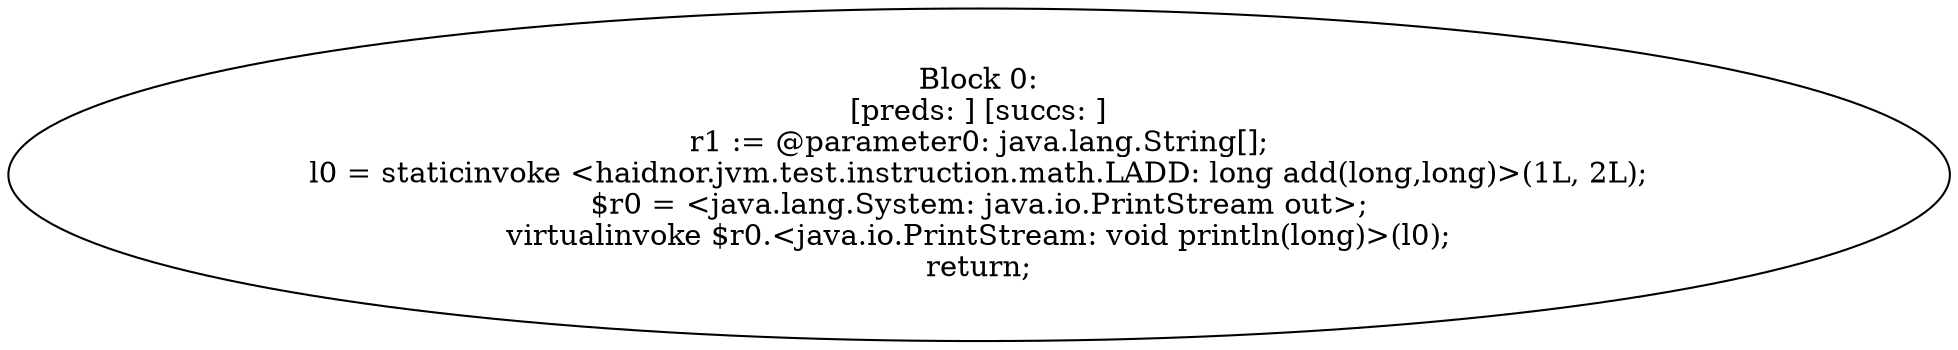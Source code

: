digraph "unitGraph" {
    "Block 0:
[preds: ] [succs: ]
r1 := @parameter0: java.lang.String[];
l0 = staticinvoke <haidnor.jvm.test.instruction.math.LADD: long add(long,long)>(1L, 2L);
$r0 = <java.lang.System: java.io.PrintStream out>;
virtualinvoke $r0.<java.io.PrintStream: void println(long)>(l0);
return;
"
}
